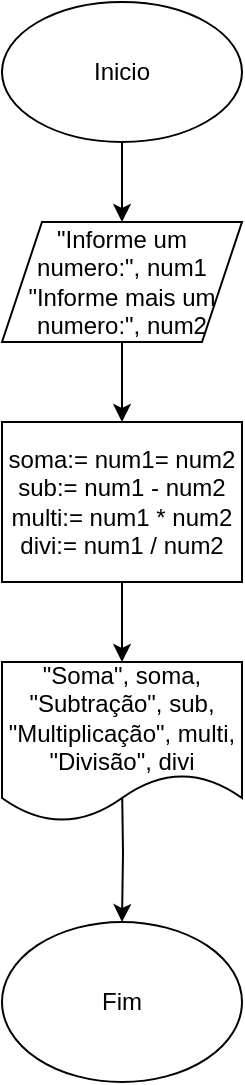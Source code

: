 <mxfile version="17.4.5" type="device"><diagram id="NN8TTf5KHALufdk6AzD7" name="Page-1"><mxGraphModel dx="1422" dy="747" grid="1" gridSize="10" guides="1" tooltips="1" connect="1" arrows="1" fold="1" page="1" pageScale="1" pageWidth="827" pageHeight="1169" math="0" shadow="0"><root><mxCell id="0"/><mxCell id="1" parent="0"/><mxCell id="lzKWPySlJplYZFBAXv0f-6" style="edgeStyle=orthogonalEdgeStyle;rounded=0;orthogonalLoop=1;jettySize=auto;html=1;entryX=0.5;entryY=0;entryDx=0;entryDy=0;" edge="1" parent="1" source="lzKWPySlJplYZFBAXv0f-1" target="lzKWPySlJplYZFBAXv0f-2"><mxGeometry relative="1" as="geometry"/></mxCell><mxCell id="lzKWPySlJplYZFBAXv0f-1" value="Inicio" style="ellipse;whiteSpace=wrap;html=1;" vertex="1" parent="1"><mxGeometry x="354" y="10" width="120" height="70" as="geometry"/></mxCell><mxCell id="lzKWPySlJplYZFBAXv0f-5" style="edgeStyle=orthogonalEdgeStyle;rounded=0;orthogonalLoop=1;jettySize=auto;html=1;entryX=0.5;entryY=0;entryDx=0;entryDy=0;" edge="1" parent="1" source="lzKWPySlJplYZFBAXv0f-2" target="lzKWPySlJplYZFBAXv0f-3"><mxGeometry relative="1" as="geometry"/></mxCell><mxCell id="lzKWPySlJplYZFBAXv0f-2" value="&quot;Informe um numero:&quot;, num1&lt;br&gt;&quot;Informe mais um numero:&quot;, num2" style="shape=parallelogram;perimeter=parallelogramPerimeter;whiteSpace=wrap;html=1;fixedSize=1;" vertex="1" parent="1"><mxGeometry x="354" y="120" width="120" height="60" as="geometry"/></mxCell><mxCell id="lzKWPySlJplYZFBAXv0f-9" style="edgeStyle=orthogonalEdgeStyle;rounded=0;orthogonalLoop=1;jettySize=auto;html=1;entryX=0.5;entryY=0;entryDx=0;entryDy=0;" edge="1" parent="1" source="lzKWPySlJplYZFBAXv0f-3" target="lzKWPySlJplYZFBAXv0f-8"><mxGeometry relative="1" as="geometry"/></mxCell><mxCell id="lzKWPySlJplYZFBAXv0f-3" value="soma:= num1= num2&lt;br&gt;sub:= num1 - num2&lt;br&gt;multi:= num1 * num2&lt;br&gt;divi:= num1 / num2&lt;br&gt;" style="rounded=0;whiteSpace=wrap;html=1;" vertex="1" parent="1"><mxGeometry x="354" y="220" width="120" height="80" as="geometry"/></mxCell><mxCell id="lzKWPySlJplYZFBAXv0f-11" style="edgeStyle=orthogonalEdgeStyle;rounded=0;orthogonalLoop=1;jettySize=auto;html=1;" edge="1" parent="1" target="lzKWPySlJplYZFBAXv0f-10"><mxGeometry relative="1" as="geometry"><mxPoint x="414" y="400" as="sourcePoint"/></mxGeometry></mxCell><mxCell id="lzKWPySlJplYZFBAXv0f-8" value="&quot;Soma&quot;, soma,&lt;br&gt;&quot;Subtração&quot;, sub,&lt;br&gt;&quot;Multiplicação&quot;, multi,&lt;br&gt;&quot;Divisão&quot;, divi" style="shape=document;whiteSpace=wrap;html=1;boundedLbl=1;" vertex="1" parent="1"><mxGeometry x="354" y="340" width="120" height="80" as="geometry"/></mxCell><mxCell id="lzKWPySlJplYZFBAXv0f-10" value="Fim" style="ellipse;whiteSpace=wrap;html=1;" vertex="1" parent="1"><mxGeometry x="354" y="470" width="120" height="80" as="geometry"/></mxCell></root></mxGraphModel></diagram></mxfile>